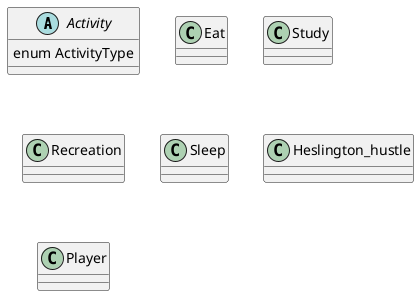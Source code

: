@startuml
'https://plantuml.com/class-diagram

abstract class Activity{
    enum ActivityType
}

class Eat

class Study

class Recreation

class Sleep

class Heslington_hustle

class Player



@enduml